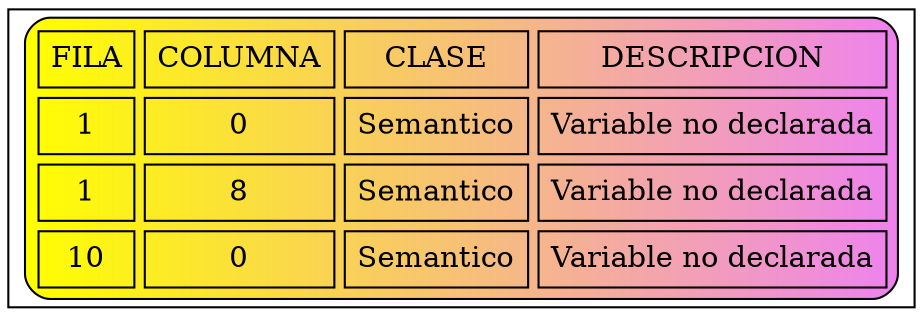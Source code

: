 digraph G{
node [shape=record];
a0 [label=<<TABLE border="1" cellspacing="5" cellpadding="5" style="rounded" bgcolor="yellow:violet">
"<TR><TD>FILA</TD><TD>COLUMNA</TD><TD>CLASE</TD><TD>DESCRIPCION</TD></TR>
<TR><TD>1</TD><TD>0</TD><TD>Semantico</TD><TD>Variable no declarada</TD></TR>
<TR><TD>1</TD><TD>8</TD><TD>Semantico</TD><TD>Variable no declarada</TD></TR>
<TR><TD>10</TD><TD>0</TD><TD>Semantico</TD><TD>Variable no declarada</TD></TR>
</TABLE>>];
}